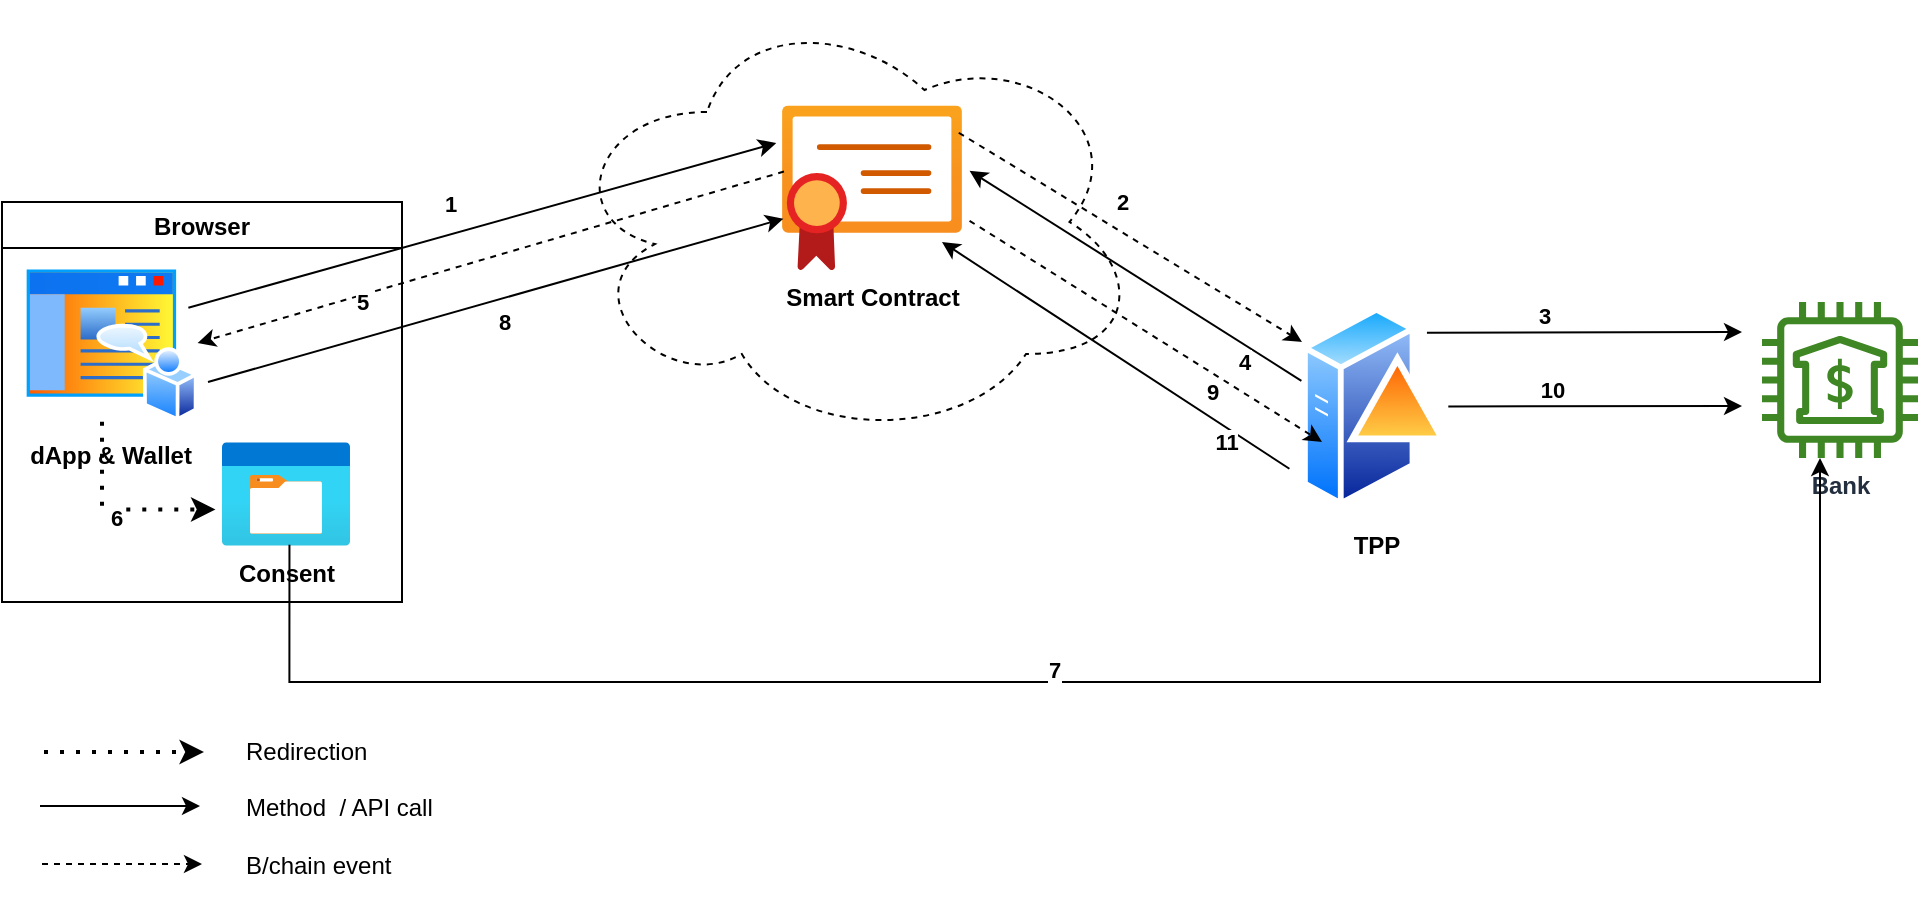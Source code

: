 <mxfile version="20.4.0" type="device"><diagram id="znUq9cmMRh99Zvujc3qj" name="Page-1"><mxGraphModel dx="1049" dy="655" grid="1" gridSize="10" guides="1" tooltips="1" connect="1" arrows="1" fold="1" page="1" pageScale="1" pageWidth="850" pageHeight="1100" math="0" shadow="0"><root><mxCell id="0"/><mxCell id="1" parent="0"/><mxCell id="8rgaDFMUyfY8RtWAM3-h-5" value="" style="ellipse;shape=cloud;whiteSpace=wrap;html=1;dashed=1;" vertex="1" parent="1"><mxGeometry x="350" y="10" width="290" height="220" as="geometry"/></mxCell><mxCell id="8rgaDFMUyfY8RtWAM3-h-2" value="Browser" style="swimlane;" vertex="1" parent="1"><mxGeometry x="70" y="110" width="200" height="200" as="geometry"/></mxCell><mxCell id="8rgaDFMUyfY8RtWAM3-h-1" value="dApp &amp;amp; Wallet" style="aspect=fixed;perimeter=ellipsePerimeter;html=1;align=center;shadow=0;dashed=0;spacingTop=3;image;image=img/lib/active_directory/home_page.svg;fontStyle=1" vertex="1" parent="8rgaDFMUyfY8RtWAM3-h-2"><mxGeometry x="10" y="31" width="87.78" height="79" as="geometry"/></mxCell><mxCell id="8rgaDFMUyfY8RtWAM3-h-3" value="Consent" style="aspect=fixed;html=1;points=[];align=center;image;fontSize=12;image=img/lib/azure2/general/Storage_Container.svg;fontStyle=1" vertex="1" parent="8rgaDFMUyfY8RtWAM3-h-2"><mxGeometry x="110" y="120" width="64" height="52" as="geometry"/></mxCell><mxCell id="8rgaDFMUyfY8RtWAM3-h-18" value="" style="endArrow=classic;dashed=1;html=1;dashPattern=1 3;strokeWidth=2;rounded=0;endFill=1;entryX=-0.051;entryY=0.649;entryDx=0;entryDy=0;entryPerimeter=0;edgeStyle=orthogonalEdgeStyle;" edge="1" parent="8rgaDFMUyfY8RtWAM3-h-2" source="8rgaDFMUyfY8RtWAM3-h-1" target="8rgaDFMUyfY8RtWAM3-h-3"><mxGeometry width="50" height="50" relative="1" as="geometry"><mxPoint x="30" y="460" as="sourcePoint"/><mxPoint x="80" y="410" as="targetPoint"/><Array as="points"><mxPoint x="50" y="154"/></Array></mxGeometry></mxCell><mxCell id="8rgaDFMUyfY8RtWAM3-h-19" value="&lt;b&gt;6&lt;/b&gt;" style="edgeLabel;html=1;align=center;verticalAlign=middle;resizable=0;points=[];" vertex="1" connectable="0" parent="8rgaDFMUyfY8RtWAM3-h-18"><mxGeometry x="0.005" y="-4" relative="1" as="geometry"><mxPoint as="offset"/></mxGeometry></mxCell><mxCell id="8rgaDFMUyfY8RtWAM3-h-4" value="Smart Contract" style="aspect=fixed;html=1;points=[];align=center;image;fontSize=12;image=img/lib/azure2/app_services/App_Service_Certificates.svg;fontStyle=1" vertex="1" parent="1"><mxGeometry x="460" y="61.71" width="90" height="82.29" as="geometry"/></mxCell><mxCell id="8rgaDFMUyfY8RtWAM3-h-6" value="TPP" style="aspect=fixed;perimeter=ellipsePerimeter;html=1;align=center;shadow=0;dashed=0;spacingTop=3;image;image=img/lib/active_directory/domain_controller.svg;fontStyle=1" vertex="1" parent="1"><mxGeometry x="720" y="160" width="73.15" height="104.5" as="geometry"/></mxCell><mxCell id="8rgaDFMUyfY8RtWAM3-h-7" value="Bank" style="sketch=0;outlineConnect=0;fontColor=#232F3E;gradientColor=none;fillColor=#3F8624;strokeColor=none;dashed=0;verticalLabelPosition=bottom;verticalAlign=top;align=center;html=1;fontSize=12;fontStyle=1;aspect=fixed;pointerEvents=1;shape=mxgraph.aws4.bank;" vertex="1" parent="1"><mxGeometry x="950" y="160" width="78" height="78" as="geometry"/></mxCell><mxCell id="8rgaDFMUyfY8RtWAM3-h-8" value="" style="endArrow=classic;html=1;rounded=0;exitX=1;exitY=0.25;exitDx=0;exitDy=0;entryX=-0.032;entryY=0.229;entryDx=0;entryDy=0;entryPerimeter=0;" edge="1" parent="1" source="8rgaDFMUyfY8RtWAM3-h-1" target="8rgaDFMUyfY8RtWAM3-h-4"><mxGeometry width="50" height="50" relative="1" as="geometry"><mxPoint x="480" y="360" as="sourcePoint"/><mxPoint x="530" y="310" as="targetPoint"/></mxGeometry></mxCell><mxCell id="8rgaDFMUyfY8RtWAM3-h-9" value="1" style="edgeLabel;html=1;align=center;verticalAlign=middle;resizable=0;points=[];fontStyle=1" vertex="1" connectable="0" parent="8rgaDFMUyfY8RtWAM3-h-8"><mxGeometry x="0.133" y="1" relative="1" as="geometry"><mxPoint x="-36" y="-5" as="offset"/></mxGeometry></mxCell><mxCell id="8rgaDFMUyfY8RtWAM3-h-10" value="" style="endArrow=classic;dashed=1;html=1;rounded=0;endFill=1;exitX=0.011;exitY=0.402;exitDx=0;exitDy=0;exitPerimeter=0;entryX=1;entryY=0.5;entryDx=0;entryDy=0;" edge="1" parent="1" source="8rgaDFMUyfY8RtWAM3-h-4" target="8rgaDFMUyfY8RtWAM3-h-1"><mxGeometry width="50" height="50" relative="1" as="geometry"><mxPoint x="320" y="280" as="sourcePoint"/><mxPoint x="370" y="230" as="targetPoint"/></mxGeometry></mxCell><mxCell id="8rgaDFMUyfY8RtWAM3-h-17" value="5" style="edgeLabel;html=1;align=center;verticalAlign=middle;resizable=0;points=[];fontStyle=1" vertex="1" connectable="0" parent="8rgaDFMUyfY8RtWAM3-h-10"><mxGeometry x="-0.113" y="3" relative="1" as="geometry"><mxPoint x="-82" y="24" as="offset"/></mxGeometry></mxCell><mxCell id="8rgaDFMUyfY8RtWAM3-h-11" value="" style="endArrow=classic;dashed=1;html=1;rounded=0;endFill=1;exitX=0.982;exitY=0.166;exitDx=0;exitDy=0;exitPerimeter=0;entryX=0;entryY=0.191;entryDx=0;entryDy=0;entryPerimeter=0;" edge="1" parent="1" source="8rgaDFMUyfY8RtWAM3-h-4" target="8rgaDFMUyfY8RtWAM3-h-6"><mxGeometry width="50" height="50" relative="1" as="geometry"><mxPoint x="670" y="249" as="sourcePoint"/><mxPoint x="720" y="199" as="targetPoint"/></mxGeometry></mxCell><mxCell id="8rgaDFMUyfY8RtWAM3-h-12" value="2" style="edgeLabel;html=1;align=center;verticalAlign=middle;resizable=0;points=[];fontStyle=1" vertex="1" connectable="0" parent="8rgaDFMUyfY8RtWAM3-h-11"><mxGeometry x="0.303" y="1" relative="1" as="geometry"><mxPoint x="-31" y="-33" as="offset"/></mxGeometry></mxCell><mxCell id="8rgaDFMUyfY8RtWAM3-h-13" value="" style="endArrow=classic;html=1;rounded=0;exitX=-0.004;exitY=0.377;exitDx=0;exitDy=0;exitPerimeter=0;entryX=1.042;entryY=0.397;entryDx=0;entryDy=0;entryPerimeter=0;" edge="1" parent="1" source="8rgaDFMUyfY8RtWAM3-h-6" target="8rgaDFMUyfY8RtWAM3-h-4"><mxGeometry width="50" height="50" relative="1" as="geometry"><mxPoint x="480" y="290" as="sourcePoint"/><mxPoint x="530" y="240" as="targetPoint"/></mxGeometry></mxCell><mxCell id="8rgaDFMUyfY8RtWAM3-h-16" value="&lt;b&gt;4&lt;/b&gt;" style="edgeLabel;html=1;align=center;verticalAlign=middle;resizable=0;points=[];" vertex="1" connectable="0" parent="8rgaDFMUyfY8RtWAM3-h-13"><mxGeometry x="-0.197" y="-1" relative="1" as="geometry"><mxPoint x="37" y="33" as="offset"/></mxGeometry></mxCell><mxCell id="8rgaDFMUyfY8RtWAM3-h-14" value="" style="endArrow=classic;html=1;rounded=0;exitX=1;exitY=0;exitDx=0;exitDy=0;fontStyle=0" edge="1" parent="1" source="8rgaDFMUyfY8RtWAM3-h-6"><mxGeometry width="50" height="50" relative="1" as="geometry"><mxPoint x="790" y="330" as="sourcePoint"/><mxPoint x="940" y="175" as="targetPoint"/></mxGeometry></mxCell><mxCell id="8rgaDFMUyfY8RtWAM3-h-15" value="&lt;b&gt;3&lt;/b&gt;" style="edgeLabel;html=1;align=center;verticalAlign=middle;resizable=0;points=[];" vertex="1" connectable="0" parent="8rgaDFMUyfY8RtWAM3-h-14"><mxGeometry x="0.103" y="1" relative="1" as="geometry"><mxPoint x="-29" y="-7" as="offset"/></mxGeometry></mxCell><mxCell id="8rgaDFMUyfY8RtWAM3-h-20" value="" style="endArrow=classic;html=1;rounded=0;exitX=0.527;exitY=0.988;exitDx=0;exitDy=0;exitPerimeter=0;edgeStyle=orthogonalEdgeStyle;" edge="1" parent="1" source="8rgaDFMUyfY8RtWAM3-h-3" target="8rgaDFMUyfY8RtWAM3-h-7"><mxGeometry width="50" height="50" relative="1" as="geometry"><mxPoint x="163.09" y="185.475" as="sourcePoint"/><mxPoint x="487.76" y="113.656" as="targetPoint"/><Array as="points"><mxPoint x="214" y="350"/><mxPoint x="979" y="350"/></Array></mxGeometry></mxCell><mxCell id="8rgaDFMUyfY8RtWAM3-h-21" value="7" style="edgeLabel;html=1;align=center;verticalAlign=middle;resizable=0;points=[];fontStyle=1" vertex="1" connectable="0" parent="8rgaDFMUyfY8RtWAM3-h-20"><mxGeometry x="0.133" y="1" relative="1" as="geometry"><mxPoint x="-85" y="-5" as="offset"/></mxGeometry></mxCell><mxCell id="8rgaDFMUyfY8RtWAM3-h-22" value="" style="endArrow=classic;html=1;rounded=0;entryX=0.008;entryY=0.688;entryDx=0;entryDy=0;entryPerimeter=0;" edge="1" parent="1" target="8rgaDFMUyfY8RtWAM3-h-4"><mxGeometry width="50" height="50" relative="1" as="geometry"><mxPoint x="173" y="200" as="sourcePoint"/><mxPoint x="467.12" y="90.554" as="targetPoint"/></mxGeometry></mxCell><mxCell id="8rgaDFMUyfY8RtWAM3-h-23" value="8" style="edgeLabel;html=1;align=center;verticalAlign=middle;resizable=0;points=[];fontStyle=1" vertex="1" connectable="0" parent="8rgaDFMUyfY8RtWAM3-h-22"><mxGeometry x="0.133" y="1" relative="1" as="geometry"><mxPoint x="-15" y="17" as="offset"/></mxGeometry></mxCell><mxCell id="8rgaDFMUyfY8RtWAM3-h-24" value="" style="endArrow=classic;dashed=1;html=1;rounded=0;endFill=1;exitX=1.042;exitY=0.701;exitDx=0;exitDy=0;exitPerimeter=0;" edge="1" parent="1" source="8rgaDFMUyfY8RtWAM3-h-4"><mxGeometry width="50" height="50" relative="1" as="geometry"><mxPoint x="558.38" y="85.37" as="sourcePoint"/><mxPoint x="730" y="230" as="targetPoint"/></mxGeometry></mxCell><mxCell id="8rgaDFMUyfY8RtWAM3-h-25" value="9" style="edgeLabel;html=1;align=center;verticalAlign=middle;resizable=0;points=[];fontStyle=1" vertex="1" connectable="0" parent="8rgaDFMUyfY8RtWAM3-h-24"><mxGeometry x="0.303" y="1" relative="1" as="geometry"><mxPoint x="6" y="14" as="offset"/></mxGeometry></mxCell><mxCell id="8rgaDFMUyfY8RtWAM3-h-26" value="" style="endArrow=classic;html=1;rounded=0;exitX=1;exitY=0.5;exitDx=0;exitDy=0;fontStyle=0" edge="1" parent="1" source="8rgaDFMUyfY8RtWAM3-h-6"><mxGeometry width="50" height="50" relative="1" as="geometry"><mxPoint x="792.294" y="185.1" as="sourcePoint"/><mxPoint x="940" y="212" as="targetPoint"/></mxGeometry></mxCell><mxCell id="8rgaDFMUyfY8RtWAM3-h-27" value="&lt;b&gt;10&lt;/b&gt;" style="edgeLabel;html=1;align=center;verticalAlign=middle;resizable=0;points=[];" vertex="1" connectable="0" parent="8rgaDFMUyfY8RtWAM3-h-26"><mxGeometry x="0.103" y="1" relative="1" as="geometry"><mxPoint x="-29" y="-7" as="offset"/></mxGeometry></mxCell><mxCell id="8rgaDFMUyfY8RtWAM3-h-28" value="" style="endArrow=classic;html=1;rounded=0;exitX=-0.086;exitY=0.798;exitDx=0;exitDy=0;exitPerimeter=0;" edge="1" parent="1" source="8rgaDFMUyfY8RtWAM3-h-6"><mxGeometry width="50" height="50" relative="1" as="geometry"><mxPoint x="729.707" y="209.397" as="sourcePoint"/><mxPoint x="540" y="130" as="targetPoint"/></mxGeometry></mxCell><mxCell id="8rgaDFMUyfY8RtWAM3-h-29" value="&lt;b&gt;11&lt;/b&gt;" style="edgeLabel;html=1;align=center;verticalAlign=middle;resizable=0;points=[];" vertex="1" connectable="0" parent="8rgaDFMUyfY8RtWAM3-h-28"><mxGeometry x="-0.197" y="-1" relative="1" as="geometry"><mxPoint x="37" y="33" as="offset"/></mxGeometry></mxCell><mxCell id="8rgaDFMUyfY8RtWAM3-h-30" value="" style="endArrow=classic;dashed=1;html=1;dashPattern=1 3;strokeWidth=2;rounded=0;endFill=1;edgeStyle=orthogonalEdgeStyle;" edge="1" parent="1"><mxGeometry width="50" height="50" relative="1" as="geometry"><mxPoint x="91" y="385" as="sourcePoint"/><mxPoint x="171" y="385" as="targetPoint"/><Array as="points"><mxPoint x="131" y="385"/><mxPoint x="188" y="385"/></Array></mxGeometry></mxCell><mxCell id="8rgaDFMUyfY8RtWAM3-h-33" value="" style="endArrow=classic;html=1;rounded=0;" edge="1" parent="1"><mxGeometry width="50" height="50" relative="1" as="geometry"><mxPoint x="89" y="412" as="sourcePoint"/><mxPoint x="169" y="412" as="targetPoint"/></mxGeometry></mxCell><mxCell id="8rgaDFMUyfY8RtWAM3-h-35" value="" style="endArrow=classic;dashed=1;html=1;rounded=0;endFill=1;" edge="1" parent="1"><mxGeometry width="50" height="50" relative="1" as="geometry"><mxPoint x="90" y="441" as="sourcePoint"/><mxPoint x="170" y="441" as="targetPoint"/></mxGeometry></mxCell><mxCell id="8rgaDFMUyfY8RtWAM3-h-37" value="Redirection" style="text;html=1;strokeColor=none;fillColor=none;align=left;verticalAlign=middle;whiteSpace=wrap;rounded=0;dashed=1;" vertex="1" parent="1"><mxGeometry x="190" y="370" width="60" height="30" as="geometry"/></mxCell><mxCell id="8rgaDFMUyfY8RtWAM3-h-38" value="Method&amp;nbsp; / API call" style="text;html=1;strokeColor=none;fillColor=none;align=left;verticalAlign=middle;whiteSpace=wrap;rounded=0;dashed=1;" vertex="1" parent="1"><mxGeometry x="190" y="398" width="110" height="30" as="geometry"/></mxCell><mxCell id="8rgaDFMUyfY8RtWAM3-h-39" value="B/chain event" style="text;html=1;strokeColor=none;fillColor=none;align=left;verticalAlign=middle;whiteSpace=wrap;rounded=0;dashed=1;" vertex="1" parent="1"><mxGeometry x="190" y="427" width="90" height="30" as="geometry"/></mxCell></root></mxGraphModel></diagram></mxfile>